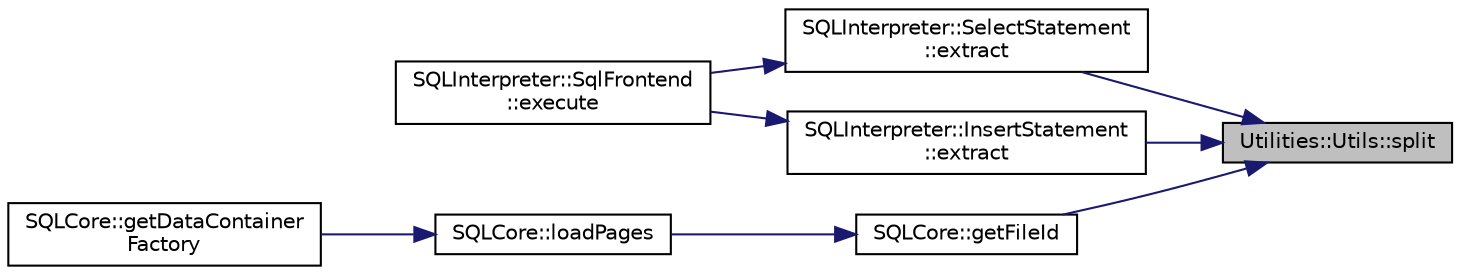 digraph "Utilities::Utils::split"
{
 // LATEX_PDF_SIZE
  edge [fontname="Helvetica",fontsize="10",labelfontname="Helvetica",labelfontsize="10"];
  node [fontname="Helvetica",fontsize="10",shape=record];
  rankdir="RL";
  Node1 [label="Utilities::Utils::split",height=0.2,width=0.4,color="black", fillcolor="grey75", style="filled", fontcolor="black",tooltip=" "];
  Node1 -> Node2 [dir="back",color="midnightblue",fontsize="10",style="solid",fontname="Helvetica"];
  Node2 [label="SQLInterpreter::SelectStatement\l::extract",height=0.2,width=0.4,color="black", fillcolor="white", style="filled",URL="$class_s_q_l_interpreter_1_1_select_statement.html#a02ae51190627167c8b8236e5c9b3228d",tooltip=" "];
  Node2 -> Node3 [dir="back",color="midnightblue",fontsize="10",style="solid",fontname="Helvetica"];
  Node3 [label="SQLInterpreter::SqlFrontend\l::execute",height=0.2,width=0.4,color="black", fillcolor="white", style="filled",URL="$class_s_q_l_interpreter_1_1_sql_frontend.html#a0241b990f442c18eda833dbb3b96acea",tooltip=" "];
  Node1 -> Node4 [dir="back",color="midnightblue",fontsize="10",style="solid",fontname="Helvetica"];
  Node4 [label="SQLInterpreter::InsertStatement\l::extract",height=0.2,width=0.4,color="black", fillcolor="white", style="filled",URL="$class_s_q_l_interpreter_1_1_insert_statement.html#afe64ea9e0b7234fa0f2378b9d5abf9c3",tooltip=" "];
  Node4 -> Node3 [dir="back",color="midnightblue",fontsize="10",style="solid",fontname="Helvetica"];
  Node1 -> Node5 [dir="back",color="midnightblue",fontsize="10",style="solid",fontname="Helvetica"];
  Node5 [label="SQLCore::getFileId",height=0.2,width=0.4,color="black", fillcolor="white", style="filled",URL="$namespace_s_q_l_core.html#afdc4280211907f0a5cac7032fda4a265",tooltip=" "];
  Node5 -> Node6 [dir="back",color="midnightblue",fontsize="10",style="solid",fontname="Helvetica"];
  Node6 [label="SQLCore::loadPages",height=0.2,width=0.4,color="black", fillcolor="white", style="filled",URL="$namespace_s_q_l_core.html#a53def6bee2577512dd741b2ff87ca67d",tooltip=" "];
  Node6 -> Node7 [dir="back",color="midnightblue",fontsize="10",style="solid",fontname="Helvetica"];
  Node7 [label="SQLCore::getDataContainer\lFactory",height=0.2,width=0.4,color="black", fillcolor="white", style="filled",URL="$namespace_s_q_l_core.html#a532b3e6189c858f6edaf339e701ec064",tooltip=" "];
}
